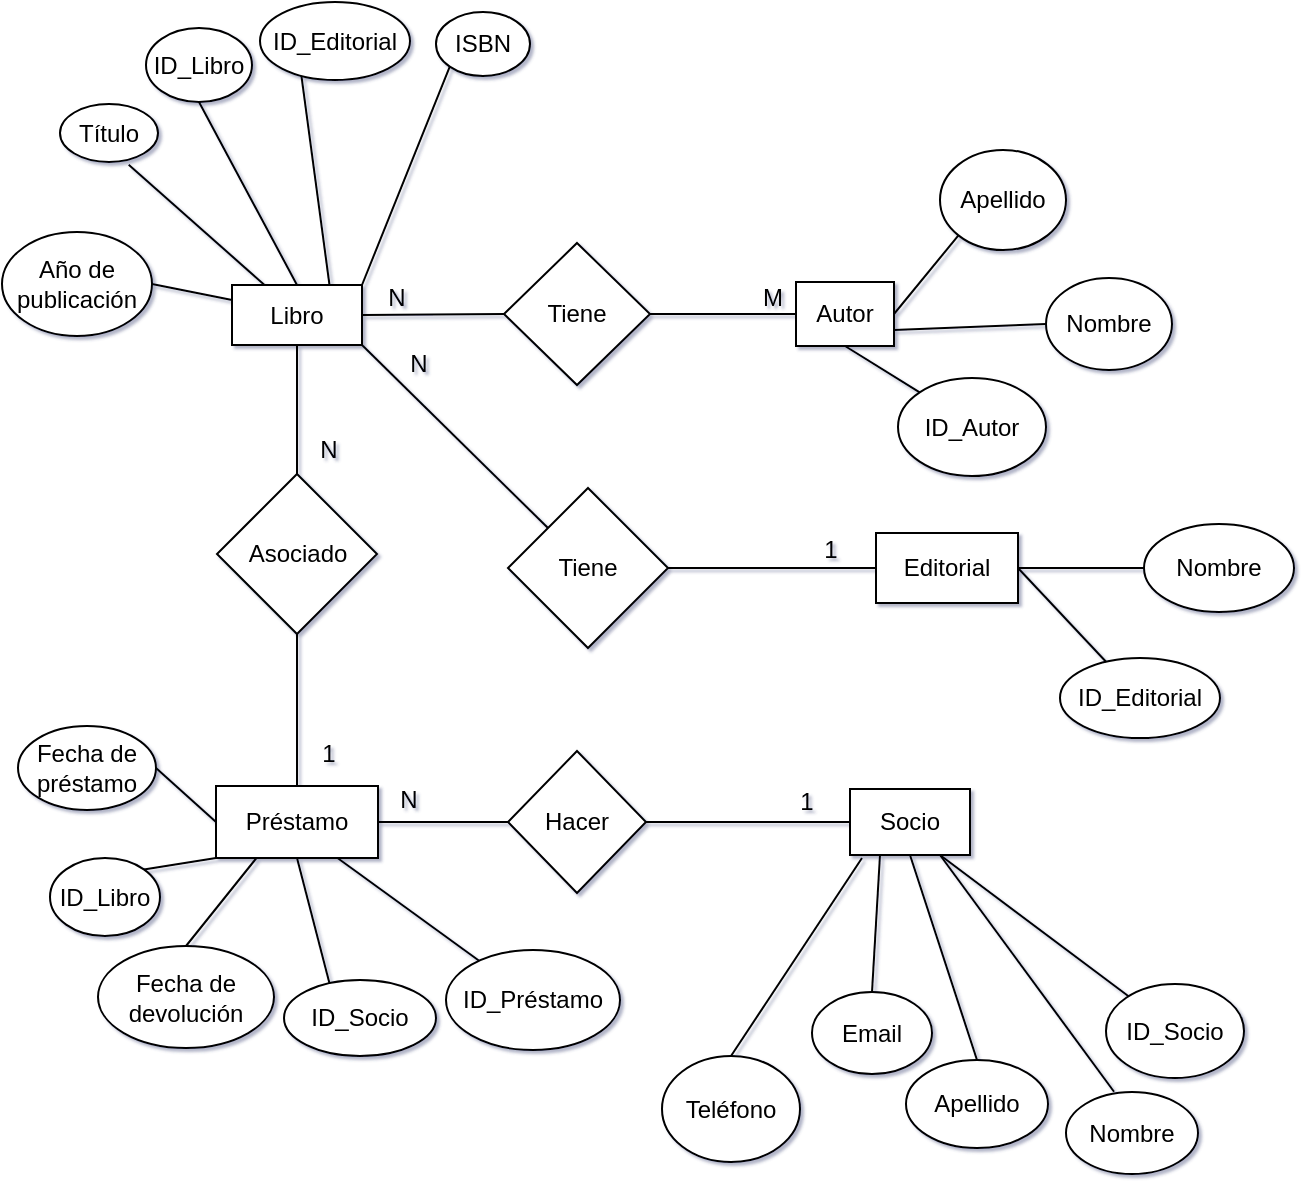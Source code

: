 <mxfile version="26.2.2">
  <diagram id="R2lEEEUBdFMjLlhIrx00" name="Page-1">
    <mxGraphModel dx="2406" dy="564" grid="1" gridSize="1" guides="1" tooltips="1" connect="1" arrows="1" fold="1" page="1" pageScale="1" pageWidth="850" pageHeight="1100" background="none" math="0" shadow="1" extFonts="Permanent Marker^https://fonts.googleapis.com/css?family=Permanent+Marker">
      <root>
        <mxCell id="0" />
        <mxCell id="1" parent="0" />
        <mxCell id="fAinJ7EqNKPUC8mV0AGh-1" value="Libro" style="rounded=0;whiteSpace=wrap;html=1;" vertex="1" parent="1">
          <mxGeometry x="94" y="389.5" width="65" height="30" as="geometry" />
        </mxCell>
        <mxCell id="fAinJ7EqNKPUC8mV0AGh-2" value="" style="endArrow=none;html=1;rounded=0;entryX=0.701;entryY=1.046;entryDx=0;entryDy=0;entryPerimeter=0;exitX=0.25;exitY=0;exitDx=0;exitDy=0;" edge="1" parent="1" source="fAinJ7EqNKPUC8mV0AGh-1" target="fAinJ7EqNKPUC8mV0AGh-6">
          <mxGeometry width="50" height="50" relative="1" as="geometry">
            <mxPoint x="128" y="445" as="sourcePoint" />
            <mxPoint x="111" y="392" as="targetPoint" />
          </mxGeometry>
        </mxCell>
        <mxCell id="fAinJ7EqNKPUC8mV0AGh-3" value="" style="endArrow=none;html=1;rounded=0;entryX=0.5;entryY=1;entryDx=0;entryDy=0;exitX=0.5;exitY=0;exitDx=0;exitDy=0;" edge="1" parent="1" source="fAinJ7EqNKPUC8mV0AGh-1" target="fAinJ7EqNKPUC8mV0AGh-5">
          <mxGeometry width="50" height="50" relative="1" as="geometry">
            <mxPoint x="148" y="444.67" as="sourcePoint" />
            <mxPoint x="148" y="374" as="targetPoint" />
          </mxGeometry>
        </mxCell>
        <mxCell id="fAinJ7EqNKPUC8mV0AGh-4" value="" style="endArrow=none;html=1;rounded=0;entryX=0.271;entryY=0.872;entryDx=0;entryDy=0;entryPerimeter=0;exitX=0.75;exitY=0;exitDx=0;exitDy=0;" edge="1" parent="1" source="fAinJ7EqNKPUC8mV0AGh-1" target="fAinJ7EqNKPUC8mV0AGh-12">
          <mxGeometry width="50" height="50" relative="1" as="geometry">
            <mxPoint x="166" y="445" as="sourcePoint" />
            <mxPoint x="182" y="394" as="targetPoint" />
          </mxGeometry>
        </mxCell>
        <mxCell id="fAinJ7EqNKPUC8mV0AGh-5" value="ID_Libro" style="ellipse;whiteSpace=wrap;html=1;" vertex="1" parent="1">
          <mxGeometry x="51" y="261" width="53" height="37" as="geometry" />
        </mxCell>
        <mxCell id="fAinJ7EqNKPUC8mV0AGh-6" value="Título" style="ellipse;whiteSpace=wrap;html=1;" vertex="1" parent="1">
          <mxGeometry x="8" y="299" width="49" height="29" as="geometry" />
        </mxCell>
        <mxCell id="fAinJ7EqNKPUC8mV0AGh-7" value="Autor" style="rounded=0;whiteSpace=wrap;html=1;" vertex="1" parent="1">
          <mxGeometry x="376" y="388" width="49" height="32" as="geometry" />
        </mxCell>
        <mxCell id="fAinJ7EqNKPUC8mV0AGh-8" value="Préstamo" style="rounded=0;whiteSpace=wrap;html=1;" vertex="1" parent="1">
          <mxGeometry x="86" y="640" width="81" height="36" as="geometry" />
        </mxCell>
        <mxCell id="fAinJ7EqNKPUC8mV0AGh-9" value="Socio" style="rounded=0;whiteSpace=wrap;html=1;" vertex="1" parent="1">
          <mxGeometry x="403" y="641.5" width="60" height="33" as="geometry" />
        </mxCell>
        <mxCell id="fAinJ7EqNKPUC8mV0AGh-10" value="Editorial" style="rounded=0;whiteSpace=wrap;html=1;" vertex="1" parent="1">
          <mxGeometry x="416" y="513.5" width="71" height="35" as="geometry" />
        </mxCell>
        <mxCell id="fAinJ7EqNKPUC8mV0AGh-11" value="Año de publicación" style="ellipse;whiteSpace=wrap;html=1;" vertex="1" parent="1">
          <mxGeometry x="-21" y="363" width="75" height="52" as="geometry" />
        </mxCell>
        <mxCell id="fAinJ7EqNKPUC8mV0AGh-12" value="ID_Editorial" style="ellipse;whiteSpace=wrap;html=1;" vertex="1" parent="1">
          <mxGeometry x="108" y="248" width="75" height="39" as="geometry" />
        </mxCell>
        <mxCell id="fAinJ7EqNKPUC8mV0AGh-13" value="ISBN" style="ellipse;whiteSpace=wrap;html=1;" vertex="1" parent="1">
          <mxGeometry x="196" y="253" width="47" height="32" as="geometry" />
        </mxCell>
        <mxCell id="fAinJ7EqNKPUC8mV0AGh-14" value="" style="endArrow=none;html=1;rounded=0;entryX=0;entryY=0.25;entryDx=0;entryDy=0;exitX=1;exitY=0.5;exitDx=0;exitDy=0;" edge="1" parent="1" source="fAinJ7EqNKPUC8mV0AGh-11" target="fAinJ7EqNKPUC8mV0AGh-1">
          <mxGeometry width="50" height="50" relative="1" as="geometry">
            <mxPoint x="63" y="527" as="sourcePoint" />
            <mxPoint x="113" y="477" as="targetPoint" />
          </mxGeometry>
        </mxCell>
        <mxCell id="fAinJ7EqNKPUC8mV0AGh-15" value="" style="endArrow=none;html=1;rounded=0;exitX=0;exitY=1;exitDx=0;exitDy=0;entryX=1;entryY=0;entryDx=0;entryDy=0;" edge="1" parent="1" source="fAinJ7EqNKPUC8mV0AGh-13" target="fAinJ7EqNKPUC8mV0AGh-1">
          <mxGeometry width="50" height="50" relative="1" as="geometry">
            <mxPoint x="175" y="545" as="sourcePoint" />
            <mxPoint x="151" y="387" as="targetPoint" />
          </mxGeometry>
        </mxCell>
        <mxCell id="fAinJ7EqNKPUC8mV0AGh-16" value="Nombre" style="ellipse;whiteSpace=wrap;html=1;" vertex="1" parent="1">
          <mxGeometry x="501" y="386" width="63" height="46" as="geometry" />
        </mxCell>
        <mxCell id="fAinJ7EqNKPUC8mV0AGh-17" value="ID_Autor" style="ellipse;whiteSpace=wrap;html=1;" vertex="1" parent="1">
          <mxGeometry x="427" y="436" width="74" height="49" as="geometry" />
        </mxCell>
        <mxCell id="fAinJ7EqNKPUC8mV0AGh-18" value="Apellido" style="ellipse;whiteSpace=wrap;html=1;" vertex="1" parent="1">
          <mxGeometry x="448" y="322" width="63" height="50" as="geometry" />
        </mxCell>
        <mxCell id="fAinJ7EqNKPUC8mV0AGh-19" value="ID_Préstamo" style="ellipse;whiteSpace=wrap;html=1;" vertex="1" parent="1">
          <mxGeometry x="201" y="722" width="87" height="50" as="geometry" />
        </mxCell>
        <mxCell id="fAinJ7EqNKPUC8mV0AGh-20" value="ID_Libro" style="ellipse;whiteSpace=wrap;html=1;" vertex="1" parent="1">
          <mxGeometry x="3" y="676" width="55" height="39" as="geometry" />
        </mxCell>
        <mxCell id="fAinJ7EqNKPUC8mV0AGh-21" value="ID_Socio" style="ellipse;whiteSpace=wrap;html=1;" vertex="1" parent="1">
          <mxGeometry x="120" y="737" width="76" height="38" as="geometry" />
        </mxCell>
        <mxCell id="fAinJ7EqNKPUC8mV0AGh-22" value="Fecha de préstamo" style="ellipse;whiteSpace=wrap;html=1;" vertex="1" parent="1">
          <mxGeometry x="-13" y="610" width="69" height="42" as="geometry" />
        </mxCell>
        <mxCell id="fAinJ7EqNKPUC8mV0AGh-23" value="Fecha de devolución" style="ellipse;whiteSpace=wrap;html=1;" vertex="1" parent="1">
          <mxGeometry x="27" y="720" width="88" height="51" as="geometry" />
        </mxCell>
        <mxCell id="fAinJ7EqNKPUC8mV0AGh-24" value="Nombre" style="ellipse;whiteSpace=wrap;html=1;" vertex="1" parent="1">
          <mxGeometry x="550" y="509" width="75" height="44" as="geometry" />
        </mxCell>
        <mxCell id="fAinJ7EqNKPUC8mV0AGh-25" value="ID_Editorial" style="ellipse;whiteSpace=wrap;html=1;" vertex="1" parent="1">
          <mxGeometry x="508" y="576" width="80" height="40" as="geometry" />
        </mxCell>
        <mxCell id="fAinJ7EqNKPUC8mV0AGh-26" value="Email" style="ellipse;whiteSpace=wrap;html=1;" vertex="1" parent="1">
          <mxGeometry x="384" y="743" width="60" height="41" as="geometry" />
        </mxCell>
        <mxCell id="fAinJ7EqNKPUC8mV0AGh-27" value="Teléfono" style="ellipse;whiteSpace=wrap;html=1;" vertex="1" parent="1">
          <mxGeometry x="309" y="775" width="69" height="53" as="geometry" />
        </mxCell>
        <mxCell id="fAinJ7EqNKPUC8mV0AGh-28" value="Apellido" style="ellipse;whiteSpace=wrap;html=1;" vertex="1" parent="1">
          <mxGeometry x="431" y="777" width="71" height="44" as="geometry" />
        </mxCell>
        <mxCell id="fAinJ7EqNKPUC8mV0AGh-29" value="Nombre" style="ellipse;whiteSpace=wrap;html=1;" vertex="1" parent="1">
          <mxGeometry x="511" y="793" width="66" height="41" as="geometry" />
        </mxCell>
        <mxCell id="fAinJ7EqNKPUC8mV0AGh-30" value="ID_Socio" style="ellipse;whiteSpace=wrap;html=1;" vertex="1" parent="1">
          <mxGeometry x="531" y="739" width="69" height="47" as="geometry" />
        </mxCell>
        <mxCell id="fAinJ7EqNKPUC8mV0AGh-35" value="Tiene" style="rhombus;whiteSpace=wrap;html=1;" vertex="1" parent="1">
          <mxGeometry x="230" y="368.5" width="73" height="71" as="geometry" />
        </mxCell>
        <mxCell id="fAinJ7EqNKPUC8mV0AGh-40" value="" style="endArrow=none;html=1;rounded=0;exitX=1;exitY=0.5;exitDx=0;exitDy=0;entryX=0;entryY=0.5;entryDx=0;entryDy=0;" edge="1" parent="1" source="fAinJ7EqNKPUC8mV0AGh-1" target="fAinJ7EqNKPUC8mV0AGh-35">
          <mxGeometry width="50" height="50" relative="1" as="geometry">
            <mxPoint x="158" y="405" as="sourcePoint" />
            <mxPoint x="202" y="417" as="targetPoint" />
          </mxGeometry>
        </mxCell>
        <mxCell id="fAinJ7EqNKPUC8mV0AGh-42" value="" style="endArrow=none;html=1;rounded=0;exitX=1;exitY=0.5;exitDx=0;exitDy=0;entryX=0;entryY=0.5;entryDx=0;entryDy=0;" edge="1" parent="1" source="fAinJ7EqNKPUC8mV0AGh-35" target="fAinJ7EqNKPUC8mV0AGh-7">
          <mxGeometry width="50" height="50" relative="1" as="geometry">
            <mxPoint x="312" y="355" as="sourcePoint" />
            <mxPoint x="329" y="423" as="targetPoint" />
          </mxGeometry>
        </mxCell>
        <mxCell id="fAinJ7EqNKPUC8mV0AGh-47" value="M" style="text;html=1;align=center;verticalAlign=middle;whiteSpace=wrap;rounded=0;" vertex="1" parent="1">
          <mxGeometry x="343" y="387.5" width="43" height="17" as="geometry" />
        </mxCell>
        <mxCell id="fAinJ7EqNKPUC8mV0AGh-48" value="N" style="text;html=1;align=center;verticalAlign=middle;whiteSpace=wrap;rounded=0;" vertex="1" parent="1">
          <mxGeometry x="162" y="388" width="29" height="16" as="geometry" />
        </mxCell>
        <mxCell id="fAinJ7EqNKPUC8mV0AGh-53" value="" style="endArrow=none;html=1;rounded=0;exitX=0;exitY=1;exitDx=0;exitDy=0;entryX=1;entryY=0.5;entryDx=0;entryDy=0;" edge="1" parent="1" source="fAinJ7EqNKPUC8mV0AGh-18" target="fAinJ7EqNKPUC8mV0AGh-7">
          <mxGeometry width="50" height="50" relative="1" as="geometry">
            <mxPoint x="380" y="454" as="sourcePoint" />
            <mxPoint x="430" y="404" as="targetPoint" />
          </mxGeometry>
        </mxCell>
        <mxCell id="fAinJ7EqNKPUC8mV0AGh-54" value="" style="endArrow=none;html=1;rounded=0;entryX=0;entryY=0;entryDx=0;entryDy=0;exitX=0.5;exitY=1;exitDx=0;exitDy=0;" edge="1" parent="1" source="fAinJ7EqNKPUC8mV0AGh-7" target="fAinJ7EqNKPUC8mV0AGh-17">
          <mxGeometry width="50" height="50" relative="1" as="geometry">
            <mxPoint x="380" y="454" as="sourcePoint" />
            <mxPoint x="430" y="404" as="targetPoint" />
          </mxGeometry>
        </mxCell>
        <mxCell id="fAinJ7EqNKPUC8mV0AGh-55" value="" style="endArrow=none;html=1;rounded=0;entryX=0;entryY=0.5;entryDx=0;entryDy=0;exitX=1;exitY=0.75;exitDx=0;exitDy=0;" edge="1" parent="1" source="fAinJ7EqNKPUC8mV0AGh-7" target="fAinJ7EqNKPUC8mV0AGh-16">
          <mxGeometry width="50" height="50" relative="1" as="geometry">
            <mxPoint x="429" y="443" as="sourcePoint" />
            <mxPoint x="479" y="393" as="targetPoint" />
          </mxGeometry>
        </mxCell>
        <mxCell id="fAinJ7EqNKPUC8mV0AGh-56" value="" style="endArrow=none;html=1;rounded=0;exitX=0.75;exitY=1;exitDx=0;exitDy=0;" edge="1" parent="1" source="fAinJ7EqNKPUC8mV0AGh-9" target="fAinJ7EqNKPUC8mV0AGh-30">
          <mxGeometry width="50" height="50" relative="1" as="geometry">
            <mxPoint x="393" y="234" as="sourcePoint" />
            <mxPoint x="443" y="184" as="targetPoint" />
          </mxGeometry>
        </mxCell>
        <mxCell id="fAinJ7EqNKPUC8mV0AGh-57" value="" style="endArrow=none;html=1;rounded=0;exitX=0.5;exitY=1;exitDx=0;exitDy=0;entryX=0.5;entryY=0;entryDx=0;entryDy=0;" edge="1" parent="1" source="fAinJ7EqNKPUC8mV0AGh-9" target="fAinJ7EqNKPUC8mV0AGh-28">
          <mxGeometry width="50" height="50" relative="1" as="geometry">
            <mxPoint x="487" y="291" as="sourcePoint" />
            <mxPoint x="499" y="767" as="targetPoint" />
          </mxGeometry>
        </mxCell>
        <mxCell id="fAinJ7EqNKPUC8mV0AGh-58" value="" style="endArrow=none;html=1;rounded=0;exitX=0.25;exitY=1;exitDx=0;exitDy=0;entryX=0.5;entryY=0;entryDx=0;entryDy=0;" edge="1" parent="1" source="fAinJ7EqNKPUC8mV0AGh-9" target="fAinJ7EqNKPUC8mV0AGh-26">
          <mxGeometry width="50" height="50" relative="1" as="geometry">
            <mxPoint x="261" y="266" as="sourcePoint" />
            <mxPoint x="422" y="757" as="targetPoint" />
          </mxGeometry>
        </mxCell>
        <mxCell id="fAinJ7EqNKPUC8mV0AGh-59" value="" style="endArrow=none;html=1;rounded=0;entryX=0.5;entryY=0;entryDx=0;entryDy=0;" edge="1" parent="1" target="fAinJ7EqNKPUC8mV0AGh-27">
          <mxGeometry width="50" height="50" relative="1" as="geometry">
            <mxPoint x="409" y="676" as="sourcePoint" />
            <mxPoint x="339" y="761" as="targetPoint" />
          </mxGeometry>
        </mxCell>
        <mxCell id="fAinJ7EqNKPUC8mV0AGh-60" value="" style="endArrow=none;html=1;rounded=0;entryX=0.364;entryY=-0.003;entryDx=0;entryDy=0;exitX=0.75;exitY=1;exitDx=0;exitDy=0;entryPerimeter=0;" edge="1" parent="1" source="fAinJ7EqNKPUC8mV0AGh-9" target="fAinJ7EqNKPUC8mV0AGh-29">
          <mxGeometry width="50" height="50" relative="1" as="geometry">
            <mxPoint x="367" y="311" as="sourcePoint" />
            <mxPoint x="417" y="261" as="targetPoint" />
          </mxGeometry>
        </mxCell>
        <mxCell id="fAinJ7EqNKPUC8mV0AGh-61" value="" style="endArrow=none;html=1;rounded=0;exitX=1;exitY=0.5;exitDx=0;exitDy=0;" edge="1" parent="1" source="fAinJ7EqNKPUC8mV0AGh-10" target="fAinJ7EqNKPUC8mV0AGh-25">
          <mxGeometry width="50" height="50" relative="1" as="geometry">
            <mxPoint x="526" y="556" as="sourcePoint" />
            <mxPoint x="778" y="549" as="targetPoint" />
          </mxGeometry>
        </mxCell>
        <mxCell id="fAinJ7EqNKPUC8mV0AGh-62" value="" style="endArrow=none;html=1;rounded=0;entryX=0;entryY=0.5;entryDx=0;entryDy=0;exitX=1;exitY=0.5;exitDx=0;exitDy=0;" edge="1" parent="1" source="fAinJ7EqNKPUC8mV0AGh-10" target="fAinJ7EqNKPUC8mV0AGh-24">
          <mxGeometry width="50" height="50" relative="1" as="geometry">
            <mxPoint x="570" y="590" as="sourcePoint" />
            <mxPoint x="620" y="540" as="targetPoint" />
          </mxGeometry>
        </mxCell>
        <mxCell id="fAinJ7EqNKPUC8mV0AGh-63" value="" style="endArrow=none;html=1;rounded=0;exitX=0.75;exitY=1;exitDx=0;exitDy=0;" edge="1" parent="1" source="fAinJ7EqNKPUC8mV0AGh-8" target="fAinJ7EqNKPUC8mV0AGh-19">
          <mxGeometry width="50" height="50" relative="1" as="geometry">
            <mxPoint x="505" y="609" as="sourcePoint" />
            <mxPoint x="555" y="559" as="targetPoint" />
          </mxGeometry>
        </mxCell>
        <mxCell id="fAinJ7EqNKPUC8mV0AGh-64" value="" style="endArrow=none;html=1;rounded=0;entryX=0.3;entryY=0.05;entryDx=0;entryDy=0;entryPerimeter=0;exitX=0.5;exitY=1;exitDx=0;exitDy=0;" edge="1" parent="1" source="fAinJ7EqNKPUC8mV0AGh-8" target="fAinJ7EqNKPUC8mV0AGh-21">
          <mxGeometry width="50" height="50" relative="1" as="geometry">
            <mxPoint x="184" y="592" as="sourcePoint" />
            <mxPoint x="234" y="542" as="targetPoint" />
          </mxGeometry>
        </mxCell>
        <mxCell id="fAinJ7EqNKPUC8mV0AGh-65" value="" style="endArrow=none;html=1;rounded=0;entryX=0.5;entryY=0;entryDx=0;entryDy=0;exitX=0.25;exitY=1;exitDx=0;exitDy=0;" edge="1" parent="1" source="fAinJ7EqNKPUC8mV0AGh-8" target="fAinJ7EqNKPUC8mV0AGh-23">
          <mxGeometry width="50" height="50" relative="1" as="geometry">
            <mxPoint x="298" y="559" as="sourcePoint" />
            <mxPoint x="348" y="509" as="targetPoint" />
          </mxGeometry>
        </mxCell>
        <mxCell id="fAinJ7EqNKPUC8mV0AGh-66" value="" style="endArrow=none;html=1;rounded=0;exitX=0;exitY=0.5;exitDx=0;exitDy=0;entryX=1;entryY=0.5;entryDx=0;entryDy=0;" edge="1" parent="1" source="fAinJ7EqNKPUC8mV0AGh-8" target="fAinJ7EqNKPUC8mV0AGh-22">
          <mxGeometry width="50" height="50" relative="1" as="geometry">
            <mxPoint x="327" y="571" as="sourcePoint" />
            <mxPoint x="377" y="521" as="targetPoint" />
          </mxGeometry>
        </mxCell>
        <mxCell id="fAinJ7EqNKPUC8mV0AGh-67" value="" style="endArrow=none;html=1;rounded=0;entryX=1;entryY=0;entryDx=0;entryDy=0;exitX=0;exitY=1;exitDx=0;exitDy=0;" edge="1" parent="1" source="fAinJ7EqNKPUC8mV0AGh-8" target="fAinJ7EqNKPUC8mV0AGh-20">
          <mxGeometry width="50" height="50" relative="1" as="geometry">
            <mxPoint x="251" y="562" as="sourcePoint" />
            <mxPoint x="301" y="512" as="targetPoint" />
          </mxGeometry>
        </mxCell>
        <mxCell id="fAinJ7EqNKPUC8mV0AGh-70" value="" style="endArrow=none;html=1;rounded=0;exitX=0.5;exitY=1;exitDx=0;exitDy=0;entryX=0.5;entryY=0;entryDx=0;entryDy=0;" edge="1" parent="1" source="fAinJ7EqNKPUC8mV0AGh-1" target="fAinJ7EqNKPUC8mV0AGh-71">
          <mxGeometry width="50" height="50" relative="1" as="geometry">
            <mxPoint x="192" y="436" as="sourcePoint" />
            <mxPoint x="432" y="537" as="targetPoint" />
          </mxGeometry>
        </mxCell>
        <mxCell id="fAinJ7EqNKPUC8mV0AGh-71" value="Asociado" style="rhombus;whiteSpace=wrap;html=1;" vertex="1" parent="1">
          <mxGeometry x="86.5" y="484" width="80" height="80" as="geometry" />
        </mxCell>
        <mxCell id="fAinJ7EqNKPUC8mV0AGh-72" value="N" style="text;html=1;align=center;verticalAlign=middle;whiteSpace=wrap;rounded=0;" vertex="1" parent="1">
          <mxGeometry x="128" y="464" width="29" height="16" as="geometry" />
        </mxCell>
        <mxCell id="fAinJ7EqNKPUC8mV0AGh-73" value="" style="endArrow=none;html=1;rounded=0;entryX=0.5;entryY=1;entryDx=0;entryDy=0;exitX=0.5;exitY=0;exitDx=0;exitDy=0;" edge="1" parent="1" source="fAinJ7EqNKPUC8mV0AGh-8" target="fAinJ7EqNKPUC8mV0AGh-71">
          <mxGeometry width="50" height="50" relative="1" as="geometry">
            <mxPoint x="127" y="630" as="sourcePoint" />
            <mxPoint x="136.5" y="589" as="targetPoint" />
          </mxGeometry>
        </mxCell>
        <mxCell id="fAinJ7EqNKPUC8mV0AGh-74" value="1" style="text;html=1;align=center;verticalAlign=middle;whiteSpace=wrap;rounded=0;" vertex="1" parent="1">
          <mxGeometry x="121" y="615" width="43" height="17" as="geometry" />
        </mxCell>
        <mxCell id="fAinJ7EqNKPUC8mV0AGh-75" value="Hacer" style="rhombus;whiteSpace=wrap;html=1;" vertex="1" parent="1">
          <mxGeometry x="232" y="622.5" width="69" height="71" as="geometry" />
        </mxCell>
        <mxCell id="fAinJ7EqNKPUC8mV0AGh-76" value="" style="endArrow=none;html=1;rounded=0;exitX=1;exitY=0.5;exitDx=0;exitDy=0;entryX=0;entryY=0.5;entryDx=0;entryDy=0;" edge="1" parent="1" source="fAinJ7EqNKPUC8mV0AGh-75" target="fAinJ7EqNKPUC8mV0AGh-9">
          <mxGeometry width="50" height="50" relative="1" as="geometry">
            <mxPoint x="382" y="720" as="sourcePoint" />
            <mxPoint x="432" y="670" as="targetPoint" />
            <Array as="points" />
          </mxGeometry>
        </mxCell>
        <mxCell id="fAinJ7EqNKPUC8mV0AGh-77" value="" style="endArrow=none;html=1;rounded=0;entryX=0;entryY=0.5;entryDx=0;entryDy=0;exitX=1;exitY=0.5;exitDx=0;exitDy=0;" edge="1" parent="1" source="fAinJ7EqNKPUC8mV0AGh-8" target="fAinJ7EqNKPUC8mV0AGh-75">
          <mxGeometry width="50" height="50" relative="1" as="geometry">
            <mxPoint x="178" y="674" as="sourcePoint" />
            <mxPoint x="228" y="624" as="targetPoint" />
          </mxGeometry>
        </mxCell>
        <mxCell id="fAinJ7EqNKPUC8mV0AGh-79" value="1" style="text;html=1;align=center;verticalAlign=middle;whiteSpace=wrap;rounded=0;" vertex="1" parent="1">
          <mxGeometry x="360" y="639" width="43" height="17" as="geometry" />
        </mxCell>
        <mxCell id="fAinJ7EqNKPUC8mV0AGh-80" value="N" style="text;html=1;align=center;verticalAlign=middle;whiteSpace=wrap;rounded=0;" vertex="1" parent="1">
          <mxGeometry x="168" y="639" width="29" height="16" as="geometry" />
        </mxCell>
        <mxCell id="fAinJ7EqNKPUC8mV0AGh-81" value="" style="endArrow=none;html=1;rounded=0;entryX=1;entryY=1;entryDx=0;entryDy=0;exitX=0;exitY=0;exitDx=0;exitDy=0;" edge="1" parent="1" source="fAinJ7EqNKPUC8mV0AGh-83" target="fAinJ7EqNKPUC8mV0AGh-1">
          <mxGeometry width="50" height="50" relative="1" as="geometry">
            <mxPoint x="382" y="587" as="sourcePoint" />
            <mxPoint x="432" y="537" as="targetPoint" />
          </mxGeometry>
        </mxCell>
        <mxCell id="fAinJ7EqNKPUC8mV0AGh-82" value="" style="endArrow=none;html=1;rounded=0;exitX=1;exitY=0.5;exitDx=0;exitDy=0;entryX=0;entryY=0.5;entryDx=0;entryDy=0;" edge="1" parent="1" source="fAinJ7EqNKPUC8mV0AGh-83" target="fAinJ7EqNKPUC8mV0AGh-10">
          <mxGeometry width="50" height="50" relative="1" as="geometry">
            <mxPoint x="462" y="574" as="sourcePoint" />
            <mxPoint x="424" y="531" as="targetPoint" />
          </mxGeometry>
        </mxCell>
        <mxCell id="fAinJ7EqNKPUC8mV0AGh-83" value="Tiene" style="rhombus;whiteSpace=wrap;html=1;" vertex="1" parent="1">
          <mxGeometry x="232" y="491" width="80" height="80" as="geometry" />
        </mxCell>
        <mxCell id="fAinJ7EqNKPUC8mV0AGh-84" value="1" style="text;html=1;align=center;verticalAlign=middle;whiteSpace=wrap;rounded=0;" vertex="1" parent="1">
          <mxGeometry x="372" y="513" width="43" height="17" as="geometry" />
        </mxCell>
        <mxCell id="fAinJ7EqNKPUC8mV0AGh-85" value="N" style="text;html=1;align=center;verticalAlign=middle;whiteSpace=wrap;rounded=0;" vertex="1" parent="1">
          <mxGeometry x="173" y="421" width="29" height="16" as="geometry" />
        </mxCell>
      </root>
    </mxGraphModel>
  </diagram>
</mxfile>
